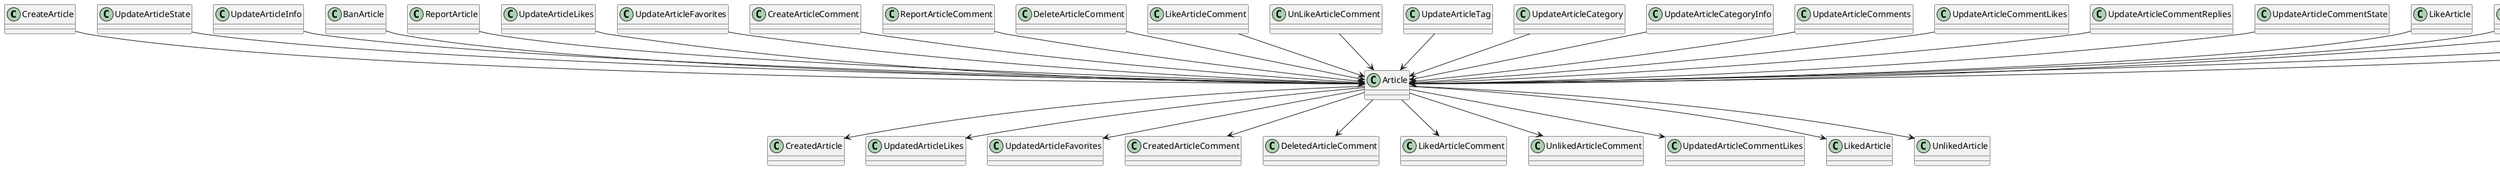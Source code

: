 @startuml
CreateArticle                   -down-> Article
UpdateArticleState              -down-> Article
UpdateArticleInfo               -down-> Article
BanArticle                      -down-> Article
ReportArticle                   -down-> Article
UpdateArticleLikes              -down-> Article
UpdateArticleFavorites          -down-> Article
CreateArticleComment            -down-> Article
ReportArticleComment            -down-> Article
DeleteArticleComment            -down-> Article
LikeArticleComment              -down-> Article
UnLikeArticleComment            -down-> Article
UpdateArticleTag                -down-> Article
UpdateArticleCategory           -down-> Article
UpdateArticleCategoryInfo       -down-> Article
UpdateArticleComments           -down-> Article
UpdateArticleCommentLikes       -down-> Article
UpdateArticleCommentReplies     -down-> Article
UpdateArticleCommentState       -down-> Article
LikeArticle                     -down-> Article
UnLikeArticle                   -down-> Article
UpdateArticleCommentAuthorInfo  -down-> Article
UpdateArticleAuthorInfo         -down-> Article
UpdateArticleTagInfo            -down-> Article


Article-down->CreatedArticle
Article-down->UpdatedArticleLikes
Article-down->UpdatedArticleFavorites
Article-down->CreatedArticleComment
Article-down->DeletedArticleComment
Article-down->LikedArticleComment
Article-down->UnlikedArticleComment
Article-down->UpdatedArticleCommentLikes
Article-down->LikedArticle
Article-down->UnlikedArticle
@enduml
